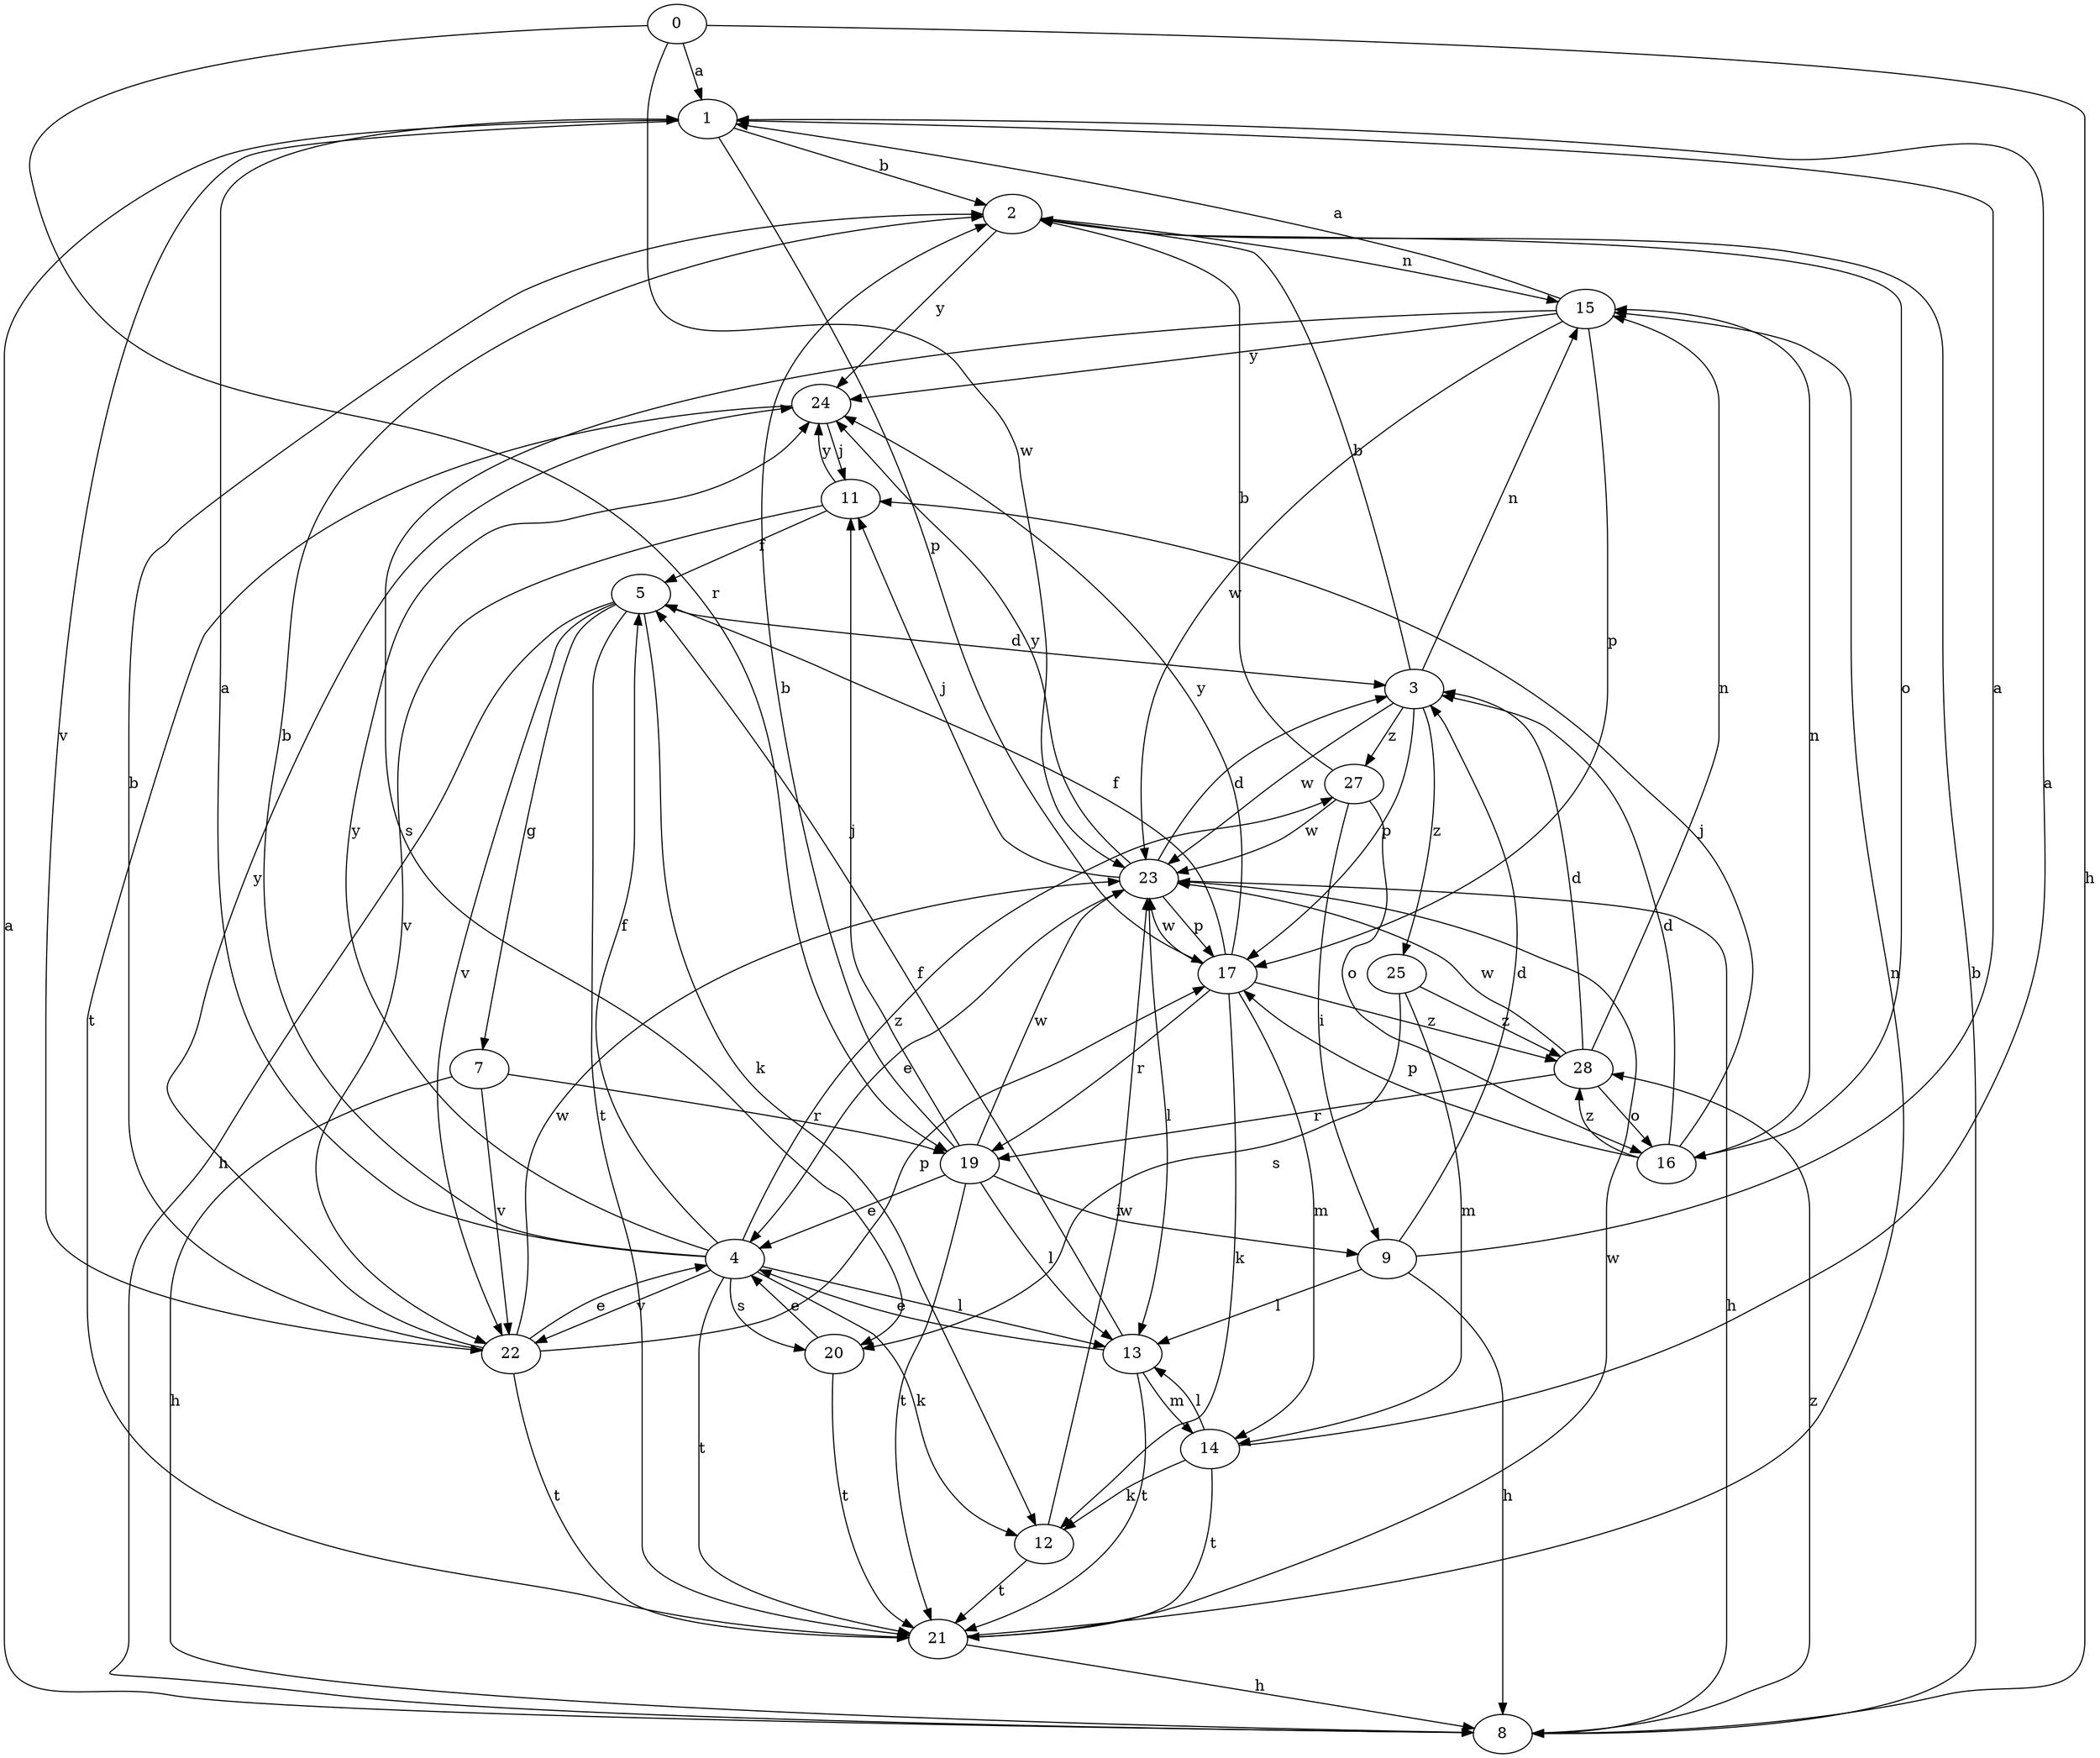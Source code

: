 strict digraph  {
0;
1;
2;
3;
4;
5;
7;
8;
9;
11;
12;
13;
14;
15;
16;
17;
19;
20;
21;
22;
23;
24;
25;
27;
28;
0 -> 1  [label=a];
0 -> 8  [label=h];
0 -> 19  [label=r];
0 -> 23  [label=w];
1 -> 2  [label=b];
1 -> 17  [label=p];
1 -> 22  [label=v];
2 -> 15  [label=n];
2 -> 16  [label=o];
2 -> 24  [label=y];
3 -> 2  [label=b];
3 -> 15  [label=n];
3 -> 17  [label=p];
3 -> 23  [label=w];
3 -> 25  [label=z];
3 -> 27  [label=z];
4 -> 1  [label=a];
4 -> 2  [label=b];
4 -> 5  [label=f];
4 -> 12  [label=k];
4 -> 13  [label=l];
4 -> 20  [label=s];
4 -> 21  [label=t];
4 -> 22  [label=v];
4 -> 24  [label=y];
4 -> 27  [label=z];
5 -> 3  [label=d];
5 -> 7  [label=g];
5 -> 8  [label=h];
5 -> 12  [label=k];
5 -> 21  [label=t];
5 -> 22  [label=v];
7 -> 8  [label=h];
7 -> 19  [label=r];
7 -> 22  [label=v];
8 -> 1  [label=a];
8 -> 2  [label=b];
8 -> 28  [label=z];
9 -> 1  [label=a];
9 -> 3  [label=d];
9 -> 8  [label=h];
9 -> 13  [label=l];
11 -> 5  [label=f];
11 -> 22  [label=v];
11 -> 24  [label=y];
12 -> 21  [label=t];
12 -> 23  [label=w];
13 -> 4  [label=e];
13 -> 5  [label=f];
13 -> 14  [label=m];
13 -> 21  [label=t];
14 -> 1  [label=a];
14 -> 12  [label=k];
14 -> 13  [label=l];
14 -> 21  [label=t];
15 -> 1  [label=a];
15 -> 17  [label=p];
15 -> 20  [label=s];
15 -> 23  [label=w];
15 -> 24  [label=y];
16 -> 3  [label=d];
16 -> 11  [label=j];
16 -> 15  [label=n];
16 -> 17  [label=p];
16 -> 28  [label=z];
17 -> 5  [label=f];
17 -> 12  [label=k];
17 -> 14  [label=m];
17 -> 19  [label=r];
17 -> 23  [label=w];
17 -> 24  [label=y];
17 -> 28  [label=z];
19 -> 2  [label=b];
19 -> 4  [label=e];
19 -> 9  [label=i];
19 -> 11  [label=j];
19 -> 13  [label=l];
19 -> 21  [label=t];
19 -> 23  [label=w];
20 -> 4  [label=e];
20 -> 21  [label=t];
21 -> 8  [label=h];
21 -> 15  [label=n];
21 -> 23  [label=w];
22 -> 2  [label=b];
22 -> 4  [label=e];
22 -> 17  [label=p];
22 -> 21  [label=t];
22 -> 23  [label=w];
22 -> 24  [label=y];
23 -> 3  [label=d];
23 -> 4  [label=e];
23 -> 8  [label=h];
23 -> 11  [label=j];
23 -> 13  [label=l];
23 -> 17  [label=p];
23 -> 24  [label=y];
24 -> 11  [label=j];
24 -> 21  [label=t];
25 -> 14  [label=m];
25 -> 20  [label=s];
25 -> 28  [label=z];
27 -> 2  [label=b];
27 -> 9  [label=i];
27 -> 16  [label=o];
27 -> 23  [label=w];
28 -> 3  [label=d];
28 -> 15  [label=n];
28 -> 16  [label=o];
28 -> 19  [label=r];
28 -> 23  [label=w];
}
